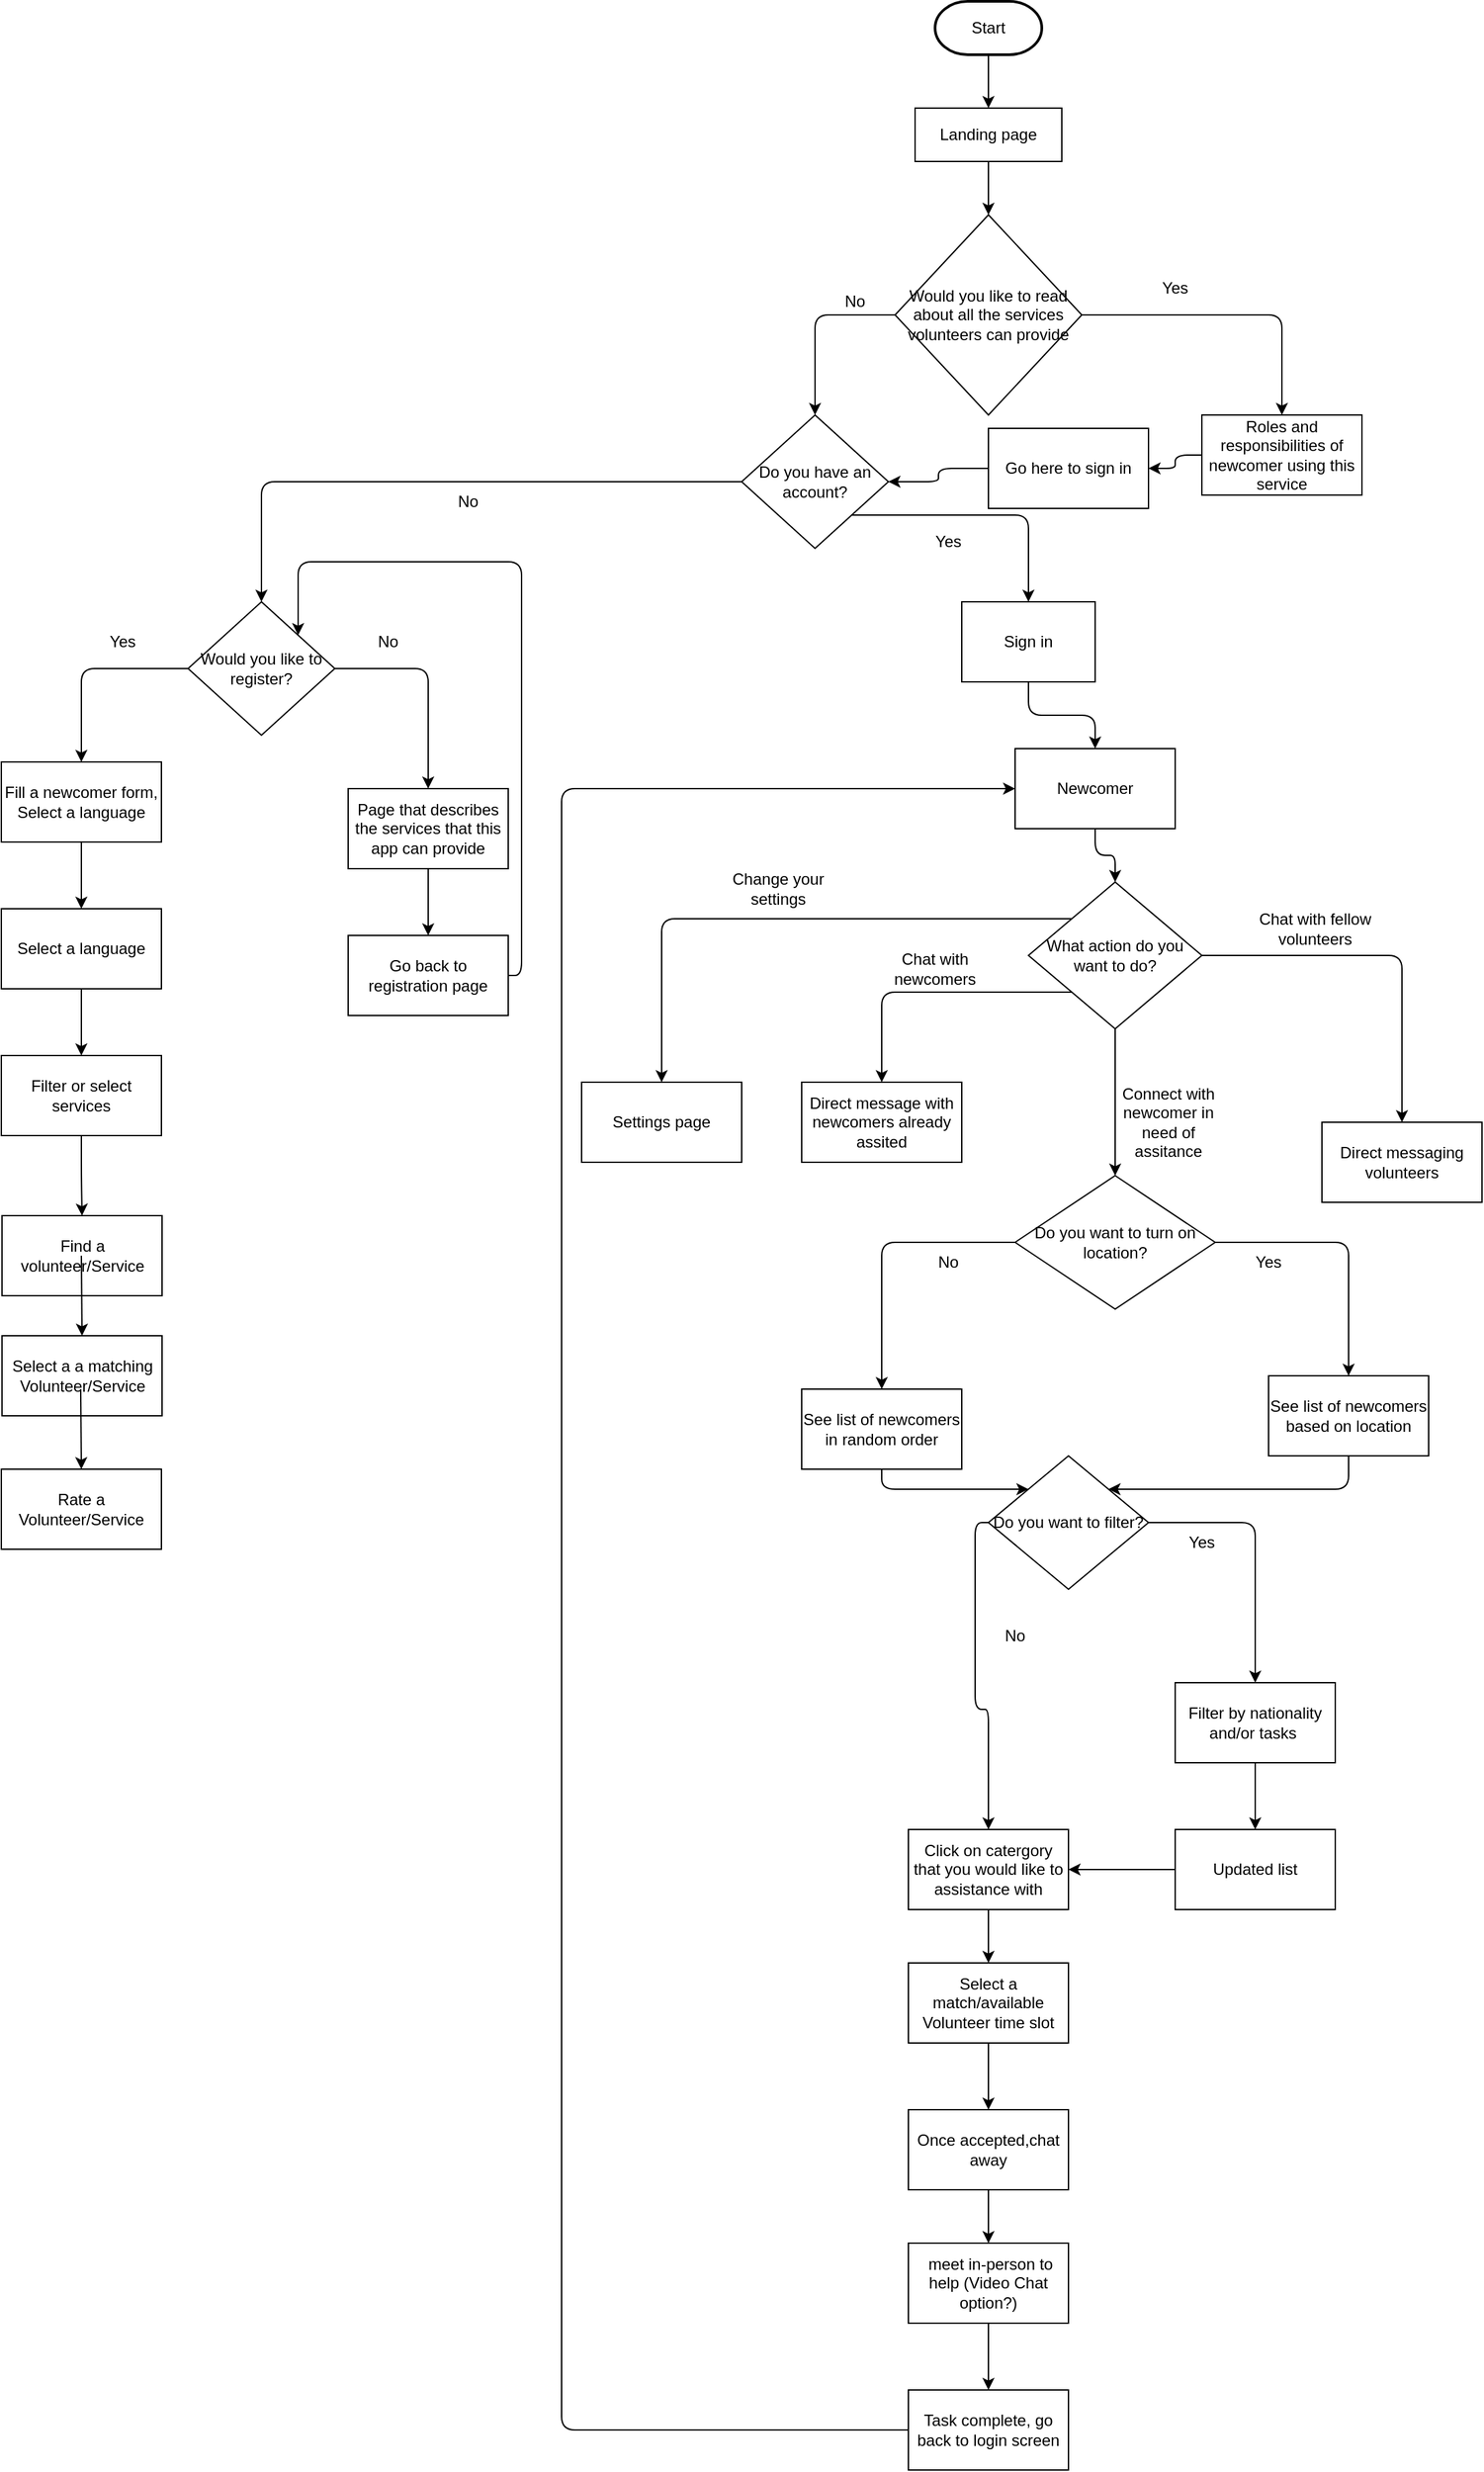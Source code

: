 <mxfile>
    <diagram id="RvRPBD1gsTPavIQZHb6t" name="Page-1">
        <mxGraphModel dx="1733" dy="1586" grid="1" gridSize="10" guides="1" tooltips="1" connect="1" arrows="1" fold="1" page="1" pageScale="1" pageWidth="850" pageHeight="1100" math="0" shadow="0">
            <root>
                <mxCell id="0"/>
                <mxCell id="1" parent="0"/>
                <mxCell id="2" style="edgeStyle=none;html=1;exitX=0.5;exitY=1;exitDx=0;exitDy=0;exitPerimeter=0;entryX=0.5;entryY=0;entryDx=0;entryDy=0;" edge="1" parent="1" source="3" target="5">
                    <mxGeometry relative="1" as="geometry"/>
                </mxCell>
                <mxCell id="3" value="Start" style="strokeWidth=2;html=1;shape=mxgraph.flowchart.terminator;whiteSpace=wrap;" vertex="1" parent="1">
                    <mxGeometry x="370" width="80" height="40" as="geometry"/>
                </mxCell>
                <mxCell id="4" style="edgeStyle=orthogonalEdgeStyle;html=1;exitX=0.5;exitY=1;exitDx=0;exitDy=0;entryX=0.5;entryY=0;entryDx=0;entryDy=0;" edge="1" parent="1" source="5" target="73">
                    <mxGeometry relative="1" as="geometry"/>
                </mxCell>
                <mxCell id="5" value="Landing page" style="rounded=0;whiteSpace=wrap;html=1;" vertex="1" parent="1">
                    <mxGeometry x="355" y="80" width="110" height="40" as="geometry"/>
                </mxCell>
                <mxCell id="6" style="edgeStyle=orthogonalEdgeStyle;html=1;exitX=1;exitY=1;exitDx=0;exitDy=0;entryX=0.5;entryY=0;entryDx=0;entryDy=0;" edge="1" parent="1" source="8" target="12">
                    <mxGeometry relative="1" as="geometry"/>
                </mxCell>
                <mxCell id="7" style="edgeStyle=orthogonalEdgeStyle;html=1;entryX=0.5;entryY=0;entryDx=0;entryDy=0;exitX=0;exitY=0.5;exitDx=0;exitDy=0;" edge="1" parent="1" source="8" target="64">
                    <mxGeometry relative="1" as="geometry">
                        <mxPoint x="90" y="370" as="sourcePoint"/>
                        <mxPoint x="-132.5" y="430" as="targetPoint"/>
                    </mxGeometry>
                </mxCell>
                <mxCell id="8" value="Do you have an account?" style="rhombus;whiteSpace=wrap;html=1;" vertex="1" parent="1">
                    <mxGeometry x="225" y="310" width="110" height="100" as="geometry"/>
                </mxCell>
                <mxCell id="9" value="Yes" style="text;html=1;strokeColor=none;fillColor=none;align=center;verticalAlign=middle;whiteSpace=wrap;rounded=0;" vertex="1" parent="1">
                    <mxGeometry x="350" y="390" width="60" height="30" as="geometry"/>
                </mxCell>
                <mxCell id="10" value="No" style="text;html=1;strokeColor=none;fillColor=none;align=center;verticalAlign=middle;whiteSpace=wrap;rounded=0;" vertex="1" parent="1">
                    <mxGeometry x="-10" y="360" width="60" height="30" as="geometry"/>
                </mxCell>
                <mxCell id="11" style="edgeStyle=orthogonalEdgeStyle;html=1;exitX=0.5;exitY=1;exitDx=0;exitDy=0;entryX=0.5;entryY=0;entryDx=0;entryDy=0;" edge="1" parent="1" source="12" target="14">
                    <mxGeometry relative="1" as="geometry"/>
                </mxCell>
                <mxCell id="12" value="Sign in" style="rounded=0;whiteSpace=wrap;html=1;" vertex="1" parent="1">
                    <mxGeometry x="390" y="450" width="100" height="60" as="geometry"/>
                </mxCell>
                <mxCell id="13" style="edgeStyle=orthogonalEdgeStyle;html=1;exitX=0.5;exitY=1;exitDx=0;exitDy=0;entryX=0.5;entryY=0;entryDx=0;entryDy=0;" edge="1" parent="1" source="14" target="19">
                    <mxGeometry relative="1" as="geometry"/>
                </mxCell>
                <mxCell id="14" value="Newcomer" style="rounded=0;whiteSpace=wrap;html=1;" vertex="1" parent="1">
                    <mxGeometry x="430" y="560" width="120" height="60" as="geometry"/>
                </mxCell>
                <mxCell id="15" style="edgeStyle=orthogonalEdgeStyle;html=1;exitX=1;exitY=0.5;exitDx=0;exitDy=0;entryX=0.5;entryY=0;entryDx=0;entryDy=0;" edge="1" parent="1" source="19" target="20">
                    <mxGeometry relative="1" as="geometry"/>
                </mxCell>
                <mxCell id="16" style="edgeStyle=orthogonalEdgeStyle;html=1;exitX=0.5;exitY=1;exitDx=0;exitDy=0;entryX=0.5;entryY=0;entryDx=0;entryDy=0;" edge="1" parent="1" source="19" target="29">
                    <mxGeometry relative="1" as="geometry">
                        <mxPoint x="505" y="900" as="targetPoint"/>
                    </mxGeometry>
                </mxCell>
                <mxCell id="17" style="edgeStyle=orthogonalEdgeStyle;html=1;exitX=0;exitY=1;exitDx=0;exitDy=0;entryX=0.5;entryY=0;entryDx=0;entryDy=0;" edge="1" parent="1" source="19" target="51">
                    <mxGeometry relative="1" as="geometry"/>
                </mxCell>
                <mxCell id="18" style="edgeStyle=orthogonalEdgeStyle;html=1;exitX=0;exitY=0;exitDx=0;exitDy=0;entryX=0.5;entryY=0;entryDx=0;entryDy=0;" edge="1" parent="1" source="19" target="53">
                    <mxGeometry relative="1" as="geometry"/>
                </mxCell>
                <mxCell id="19" value="What action do you want to do?" style="rhombus;whiteSpace=wrap;html=1;" vertex="1" parent="1">
                    <mxGeometry x="440" y="660" width="130" height="110" as="geometry"/>
                </mxCell>
                <mxCell id="20" value="Direct messaging volunteers" style="rounded=0;whiteSpace=wrap;html=1;" vertex="1" parent="1">
                    <mxGeometry x="660" y="840" width="120" height="60" as="geometry"/>
                </mxCell>
                <mxCell id="21" value="Chat with fellow volunteers" style="text;html=1;strokeColor=none;fillColor=none;align=center;verticalAlign=middle;whiteSpace=wrap;rounded=0;" vertex="1" parent="1">
                    <mxGeometry x="610" y="670" width="90" height="50" as="geometry"/>
                </mxCell>
                <mxCell id="22" value="Connect with newcomer in need of assitance" style="text;html=1;strokeColor=none;fillColor=none;align=center;verticalAlign=middle;whiteSpace=wrap;rounded=0;" vertex="1" parent="1">
                    <mxGeometry x="500" y="800" width="90" height="80" as="geometry"/>
                </mxCell>
                <mxCell id="23" style="edgeStyle=orthogonalEdgeStyle;html=1;exitX=0.5;exitY=1;exitDx=0;exitDy=0;entryX=1;entryY=0;entryDx=0;entryDy=0;" edge="1" parent="1" source="24" target="40">
                    <mxGeometry relative="1" as="geometry"/>
                </mxCell>
                <mxCell id="24" value="See list of newcomers based on location" style="rounded=0;whiteSpace=wrap;html=1;" vertex="1" parent="1">
                    <mxGeometry x="620" y="1030" width="120" height="60" as="geometry"/>
                </mxCell>
                <mxCell id="25" style="edgeStyle=orthogonalEdgeStyle;html=1;exitX=0.5;exitY=1;exitDx=0;exitDy=0;entryX=0;entryY=0;entryDx=0;entryDy=0;" edge="1" parent="1" source="26" target="40">
                    <mxGeometry relative="1" as="geometry"/>
                </mxCell>
                <mxCell id="26" value="See list of newcomers in random order" style="rounded=0;whiteSpace=wrap;html=1;" vertex="1" parent="1">
                    <mxGeometry x="270" y="1040" width="120" height="60" as="geometry"/>
                </mxCell>
                <mxCell id="27" style="edgeStyle=orthogonalEdgeStyle;html=1;exitX=1;exitY=0.5;exitDx=0;exitDy=0;entryX=0.5;entryY=0;entryDx=0;entryDy=0;" edge="1" parent="1" source="29" target="24">
                    <mxGeometry relative="1" as="geometry"/>
                </mxCell>
                <mxCell id="28" style="edgeStyle=orthogonalEdgeStyle;html=1;exitX=0;exitY=0.5;exitDx=0;exitDy=0;" edge="1" parent="1" source="29" target="26">
                    <mxGeometry relative="1" as="geometry"/>
                </mxCell>
                <mxCell id="29" value="Do you want to turn on location?" style="rhombus;whiteSpace=wrap;html=1;" vertex="1" parent="1">
                    <mxGeometry x="430" y="880" width="150" height="100" as="geometry"/>
                </mxCell>
                <mxCell id="30" value="Yes" style="text;html=1;strokeColor=none;fillColor=none;align=center;verticalAlign=middle;whiteSpace=wrap;rounded=0;" vertex="1" parent="1">
                    <mxGeometry x="590" y="930" width="60" height="30" as="geometry"/>
                </mxCell>
                <mxCell id="31" value="No" style="text;html=1;strokeColor=none;fillColor=none;align=center;verticalAlign=middle;whiteSpace=wrap;rounded=0;" vertex="1" parent="1">
                    <mxGeometry x="350" y="930" width="60" height="30" as="geometry"/>
                </mxCell>
                <mxCell id="32" style="edgeStyle=orthogonalEdgeStyle;html=1;exitX=0.5;exitY=1;exitDx=0;exitDy=0;entryX=0.5;entryY=0;entryDx=0;entryDy=0;" edge="1" parent="1" source="33" target="35">
                    <mxGeometry relative="1" as="geometry">
                        <mxPoint x="610" y="1390" as="targetPoint"/>
                    </mxGeometry>
                </mxCell>
                <mxCell id="33" value="Filter by nationality and/or tasks&amp;nbsp;" style="rounded=0;whiteSpace=wrap;html=1;" vertex="1" parent="1">
                    <mxGeometry x="550" y="1260" width="120" height="60" as="geometry"/>
                </mxCell>
                <mxCell id="34" style="edgeStyle=orthogonalEdgeStyle;html=1;exitX=0;exitY=0.5;exitDx=0;exitDy=0;entryX=1;entryY=0.5;entryDx=0;entryDy=0;" edge="1" parent="1" source="35" target="37">
                    <mxGeometry relative="1" as="geometry"/>
                </mxCell>
                <mxCell id="35" value="Updated list" style="rounded=0;whiteSpace=wrap;html=1;" vertex="1" parent="1">
                    <mxGeometry x="550" y="1370" width="120" height="60" as="geometry"/>
                </mxCell>
                <mxCell id="36" style="edgeStyle=orthogonalEdgeStyle;html=1;exitX=0.5;exitY=1;exitDx=0;exitDy=0;" edge="1" parent="1" source="37" target="43">
                    <mxGeometry relative="1" as="geometry"/>
                </mxCell>
                <mxCell id="37" value="Click on catergory that you would like to assistance with" style="rounded=0;whiteSpace=wrap;html=1;" vertex="1" parent="1">
                    <mxGeometry x="350" y="1370" width="120" height="60" as="geometry"/>
                </mxCell>
                <mxCell id="38" style="edgeStyle=orthogonalEdgeStyle;html=1;exitX=1;exitY=0.5;exitDx=0;exitDy=0;entryX=0.5;entryY=0;entryDx=0;entryDy=0;" edge="1" parent="1" source="40" target="33">
                    <mxGeometry relative="1" as="geometry"/>
                </mxCell>
                <mxCell id="39" style="edgeStyle=orthogonalEdgeStyle;html=1;exitX=0;exitY=0.5;exitDx=0;exitDy=0;entryX=0.5;entryY=0;entryDx=0;entryDy=0;" edge="1" parent="1" source="40" target="37">
                    <mxGeometry relative="1" as="geometry"/>
                </mxCell>
                <mxCell id="40" value="Do you want to filter?" style="rhombus;whiteSpace=wrap;html=1;" vertex="1" parent="1">
                    <mxGeometry x="410" y="1090" width="120" height="100" as="geometry"/>
                </mxCell>
                <mxCell id="41" value="Yes" style="text;html=1;strokeColor=none;fillColor=none;align=center;verticalAlign=middle;whiteSpace=wrap;rounded=0;" vertex="1" parent="1">
                    <mxGeometry x="540" y="1140" width="60" height="30" as="geometry"/>
                </mxCell>
                <mxCell id="42" style="edgeStyle=orthogonalEdgeStyle;html=1;exitX=0.5;exitY=1;exitDx=0;exitDy=0;entryX=0.5;entryY=0;entryDx=0;entryDy=0;" edge="1" parent="1" source="43" target="45">
                    <mxGeometry relative="1" as="geometry"/>
                </mxCell>
                <mxCell id="43" value="Select a match/available Volunteer time slot" style="rounded=0;whiteSpace=wrap;html=1;" vertex="1" parent="1">
                    <mxGeometry x="350" y="1470" width="120" height="60" as="geometry"/>
                </mxCell>
                <mxCell id="44" style="edgeStyle=orthogonalEdgeStyle;html=1;exitX=0.5;exitY=1;exitDx=0;exitDy=0;entryX=0.5;entryY=0;entryDx=0;entryDy=0;" edge="1" parent="1" source="45" target="47">
                    <mxGeometry relative="1" as="geometry"/>
                </mxCell>
                <mxCell id="45" value="Once accepted,chat away" style="rounded=0;whiteSpace=wrap;html=1;" vertex="1" parent="1">
                    <mxGeometry x="350" y="1580" width="120" height="60" as="geometry"/>
                </mxCell>
                <mxCell id="46" style="edgeStyle=orthogonalEdgeStyle;html=1;exitX=0.5;exitY=1;exitDx=0;exitDy=0;" edge="1" parent="1" source="47" target="50">
                    <mxGeometry relative="1" as="geometry"/>
                </mxCell>
                <mxCell id="47" value="&amp;nbsp;meet in-person to help (Video Chat option?)" style="rounded=0;whiteSpace=wrap;html=1;" vertex="1" parent="1">
                    <mxGeometry x="350" y="1680" width="120" height="60" as="geometry"/>
                </mxCell>
                <mxCell id="48" value="No" style="text;html=1;strokeColor=none;fillColor=none;align=center;verticalAlign=middle;whiteSpace=wrap;rounded=0;" vertex="1" parent="1">
                    <mxGeometry x="400" y="1210" width="60" height="30" as="geometry"/>
                </mxCell>
                <mxCell id="49" style="edgeStyle=orthogonalEdgeStyle;html=1;exitX=0;exitY=0.5;exitDx=0;exitDy=0;entryX=0;entryY=0.5;entryDx=0;entryDy=0;" edge="1" parent="1" source="50" target="14">
                    <mxGeometry relative="1" as="geometry">
                        <Array as="points">
                            <mxPoint x="90" y="1820"/>
                            <mxPoint x="90" y="590"/>
                        </Array>
                    </mxGeometry>
                </mxCell>
                <mxCell id="50" value="Task complete, go back to login screen" style="rounded=0;whiteSpace=wrap;html=1;" vertex="1" parent="1">
                    <mxGeometry x="350" y="1790" width="120" height="60" as="geometry"/>
                </mxCell>
                <mxCell id="51" value="Direct message with newcomers already assited" style="rounded=0;whiteSpace=wrap;html=1;" vertex="1" parent="1">
                    <mxGeometry x="270" y="810" width="120" height="60" as="geometry"/>
                </mxCell>
                <mxCell id="52" value="Chat with newcomers" style="text;html=1;strokeColor=none;fillColor=none;align=center;verticalAlign=middle;whiteSpace=wrap;rounded=0;" vertex="1" parent="1">
                    <mxGeometry x="340" y="710" width="60" height="30" as="geometry"/>
                </mxCell>
                <mxCell id="53" value="Settings page" style="rounded=0;whiteSpace=wrap;html=1;" vertex="1" parent="1">
                    <mxGeometry x="105" y="810" width="120" height="60" as="geometry"/>
                </mxCell>
                <mxCell id="54" value="Change your settings" style="text;html=1;strokeColor=none;fillColor=none;align=center;verticalAlign=middle;whiteSpace=wrap;rounded=0;" vertex="1" parent="1">
                    <mxGeometry x="210" y="640" width="85" height="50" as="geometry"/>
                </mxCell>
                <mxCell id="55" style="edgeStyle=orthogonalEdgeStyle;html=1;exitX=0.5;exitY=1;exitDx=0;exitDy=0;" edge="1" parent="1" source="56" target="58">
                    <mxGeometry relative="1" as="geometry"/>
                </mxCell>
                <mxCell id="56" value="Fill a newcomer form, Select a language" style="rounded=0;whiteSpace=wrap;html=1;" vertex="1" parent="1">
                    <mxGeometry x="-330" y="570" width="120" height="60" as="geometry"/>
                </mxCell>
                <mxCell id="57" style="edgeStyle=orthogonalEdgeStyle;html=1;exitX=0.5;exitY=1;exitDx=0;exitDy=0;entryX=0.5;entryY=0;entryDx=0;entryDy=0;" edge="1" parent="1" source="58" target="60">
                    <mxGeometry relative="1" as="geometry"/>
                </mxCell>
                <mxCell id="58" value="Select a language" style="rounded=0;whiteSpace=wrap;html=1;" vertex="1" parent="1">
                    <mxGeometry x="-330" y="680" width="120" height="60" as="geometry"/>
                </mxCell>
                <mxCell id="59" style="edgeStyle=orthogonalEdgeStyle;html=1;exitX=0.5;exitY=1;exitDx=0;exitDy=0;entryX=0.5;entryY=0;entryDx=0;entryDy=0;" edge="1" parent="1" source="60" target="61">
                    <mxGeometry relative="1" as="geometry"/>
                </mxCell>
                <mxCell id="60" value="Filter or select services" style="rounded=0;whiteSpace=wrap;html=1;" vertex="1" parent="1">
                    <mxGeometry x="-330" y="790" width="120" height="60" as="geometry"/>
                </mxCell>
                <mxCell id="61" value="Find a volunteer/Service" style="rounded=0;whiteSpace=wrap;html=1;" vertex="1" parent="1">
                    <mxGeometry x="-329.5" y="910" width="120" height="60" as="geometry"/>
                </mxCell>
                <mxCell id="62" style="edgeStyle=orthogonalEdgeStyle;html=1;exitX=0;exitY=0.5;exitDx=0;exitDy=0;" edge="1" parent="1" source="64" target="56">
                    <mxGeometry relative="1" as="geometry"/>
                </mxCell>
                <mxCell id="63" style="edgeStyle=orthogonalEdgeStyle;html=1;exitX=1;exitY=0.5;exitDx=0;exitDy=0;entryX=0.5;entryY=0;entryDx=0;entryDy=0;" edge="1" parent="1" source="64" target="67">
                    <mxGeometry relative="1" as="geometry"/>
                </mxCell>
                <mxCell id="64" value="Would you like to register?" style="rhombus;whiteSpace=wrap;html=1;" vertex="1" parent="1">
                    <mxGeometry x="-190" y="450" width="110" height="100" as="geometry"/>
                </mxCell>
                <mxCell id="65" value="Yes" style="text;html=1;strokeColor=none;fillColor=none;align=center;verticalAlign=middle;whiteSpace=wrap;rounded=0;" vertex="1" parent="1">
                    <mxGeometry x="-269.5" y="465" width="60" height="30" as="geometry"/>
                </mxCell>
                <mxCell id="66" style="edgeStyle=orthogonalEdgeStyle;html=1;exitX=0.5;exitY=1;exitDx=0;exitDy=0;entryX=0.5;entryY=0;entryDx=0;entryDy=0;" edge="1" parent="1" source="67" target="70">
                    <mxGeometry relative="1" as="geometry">
                        <mxPoint x="-10" y="690" as="targetPoint"/>
                    </mxGeometry>
                </mxCell>
                <mxCell id="67" value="Page that describes the services that this app can provide" style="rounded=0;whiteSpace=wrap;html=1;" vertex="1" parent="1">
                    <mxGeometry x="-70" y="590" width="120" height="60" as="geometry"/>
                </mxCell>
                <mxCell id="68" value="No" style="text;html=1;strokeColor=none;fillColor=none;align=center;verticalAlign=middle;whiteSpace=wrap;rounded=0;" vertex="1" parent="1">
                    <mxGeometry x="-70" y="465" width="60" height="30" as="geometry"/>
                </mxCell>
                <mxCell id="69" style="edgeStyle=orthogonalEdgeStyle;html=1;exitX=1;exitY=0.5;exitDx=0;exitDy=0;entryX=1;entryY=0;entryDx=0;entryDy=0;" edge="1" parent="1" source="70" target="64">
                    <mxGeometry relative="1" as="geometry">
                        <Array as="points">
                            <mxPoint x="60" y="730"/>
                            <mxPoint x="60" y="420"/>
                            <mxPoint x="-107" y="420"/>
                        </Array>
                    </mxGeometry>
                </mxCell>
                <mxCell id="70" value="Go back to registration page" style="rounded=0;whiteSpace=wrap;html=1;" vertex="1" parent="1">
                    <mxGeometry x="-70" y="700" width="120" height="60" as="geometry"/>
                </mxCell>
                <mxCell id="71" style="edgeStyle=orthogonalEdgeStyle;html=1;exitX=0;exitY=0.5;exitDx=0;exitDy=0;entryX=0.5;entryY=0;entryDx=0;entryDy=0;" edge="1" parent="1" source="73" target="8">
                    <mxGeometry relative="1" as="geometry"/>
                </mxCell>
                <mxCell id="72" style="edgeStyle=orthogonalEdgeStyle;html=1;exitX=1;exitY=0.5;exitDx=0;exitDy=0;entryX=0.5;entryY=0;entryDx=0;entryDy=0;" edge="1" parent="1" source="73" target="76">
                    <mxGeometry relative="1" as="geometry"/>
                </mxCell>
                <mxCell id="73" value="Would you like to read about all the services volunteers can provide" style="rhombus;whiteSpace=wrap;html=1;" vertex="1" parent="1">
                    <mxGeometry x="340" y="160" width="140" height="150" as="geometry"/>
                </mxCell>
                <mxCell id="74" value="No" style="text;html=1;strokeColor=none;fillColor=none;align=center;verticalAlign=middle;whiteSpace=wrap;rounded=0;" vertex="1" parent="1">
                    <mxGeometry x="280" y="210" width="60" height="30" as="geometry"/>
                </mxCell>
                <mxCell id="75" style="edgeStyle=orthogonalEdgeStyle;html=1;exitX=0;exitY=0.5;exitDx=0;exitDy=0;entryX=1;entryY=0.5;entryDx=0;entryDy=0;" edge="1" parent="1" source="76" target="79">
                    <mxGeometry relative="1" as="geometry"/>
                </mxCell>
                <mxCell id="76" value="Roles and responsibilities of newcomer using this service" style="rounded=0;whiteSpace=wrap;html=1;" vertex="1" parent="1">
                    <mxGeometry x="570" y="310" width="120" height="60" as="geometry"/>
                </mxCell>
                <mxCell id="77" value="Yes" style="text;html=1;strokeColor=none;fillColor=none;align=center;verticalAlign=middle;whiteSpace=wrap;rounded=0;" vertex="1" parent="1">
                    <mxGeometry x="520" y="200" width="60" height="30" as="geometry"/>
                </mxCell>
                <mxCell id="78" style="edgeStyle=orthogonalEdgeStyle;html=1;exitX=0;exitY=0.5;exitDx=0;exitDy=0;" edge="1" parent="1" source="79" target="8">
                    <mxGeometry relative="1" as="geometry"/>
                </mxCell>
                <mxCell id="79" value="Go here to sign in" style="rounded=0;whiteSpace=wrap;html=1;" vertex="1" parent="1">
                    <mxGeometry x="410" y="320" width="120" height="60" as="geometry"/>
                </mxCell>
                <mxCell id="80" style="edgeStyle=orthogonalEdgeStyle;html=1;exitX=0.5;exitY=1;exitDx=0;exitDy=0;entryX=0.5;entryY=0;entryDx=0;entryDy=0;" edge="1" parent="1" target="81">
                    <mxGeometry relative="1" as="geometry">
                        <mxPoint x="-270" y="940" as="sourcePoint"/>
                    </mxGeometry>
                </mxCell>
                <mxCell id="81" value="Select a a matching Volunteer/Service" style="rounded=0;whiteSpace=wrap;html=1;" vertex="1" parent="1">
                    <mxGeometry x="-329.5" y="1000" width="120" height="60" as="geometry"/>
                </mxCell>
                <mxCell id="82" style="edgeStyle=orthogonalEdgeStyle;html=1;exitX=0.5;exitY=1;exitDx=0;exitDy=0;entryX=0.5;entryY=0;entryDx=0;entryDy=0;" edge="1" parent="1" target="83">
                    <mxGeometry relative="1" as="geometry">
                        <mxPoint x="-270.5" y="1040" as="sourcePoint"/>
                    </mxGeometry>
                </mxCell>
                <mxCell id="83" value="Rate a Volunteer/Service" style="rounded=0;whiteSpace=wrap;html=1;" vertex="1" parent="1">
                    <mxGeometry x="-330" y="1100" width="120" height="60" as="geometry"/>
                </mxCell>
            </root>
        </mxGraphModel>
    </diagram>
</mxfile>